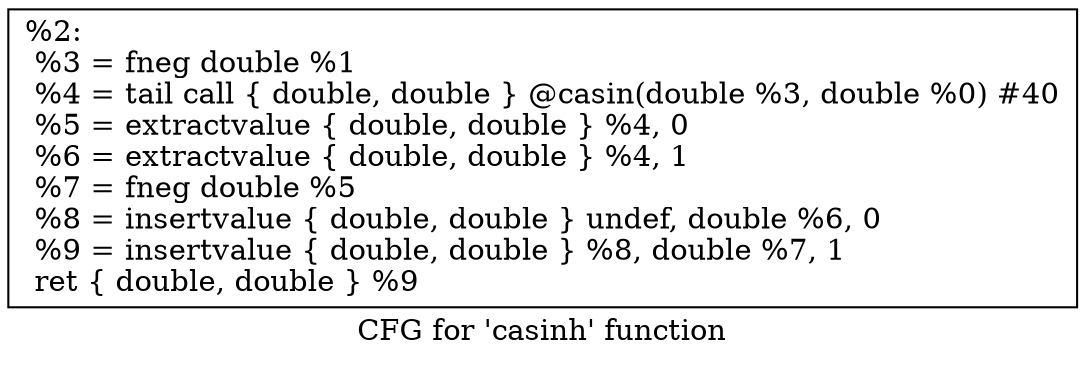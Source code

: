 digraph "CFG for 'casinh' function" {
	label="CFG for 'casinh' function";

	Node0x1fece80 [shape=record,label="{%2:\l  %3 = fneg double %1\l  %4 = tail call \{ double, double \} @casin(double %3, double %0) #40\l  %5 = extractvalue \{ double, double \} %4, 0\l  %6 = extractvalue \{ double, double \} %4, 1\l  %7 = fneg double %5\l  %8 = insertvalue \{ double, double \} undef, double %6, 0\l  %9 = insertvalue \{ double, double \} %8, double %7, 1\l  ret \{ double, double \} %9\l}"];
}
